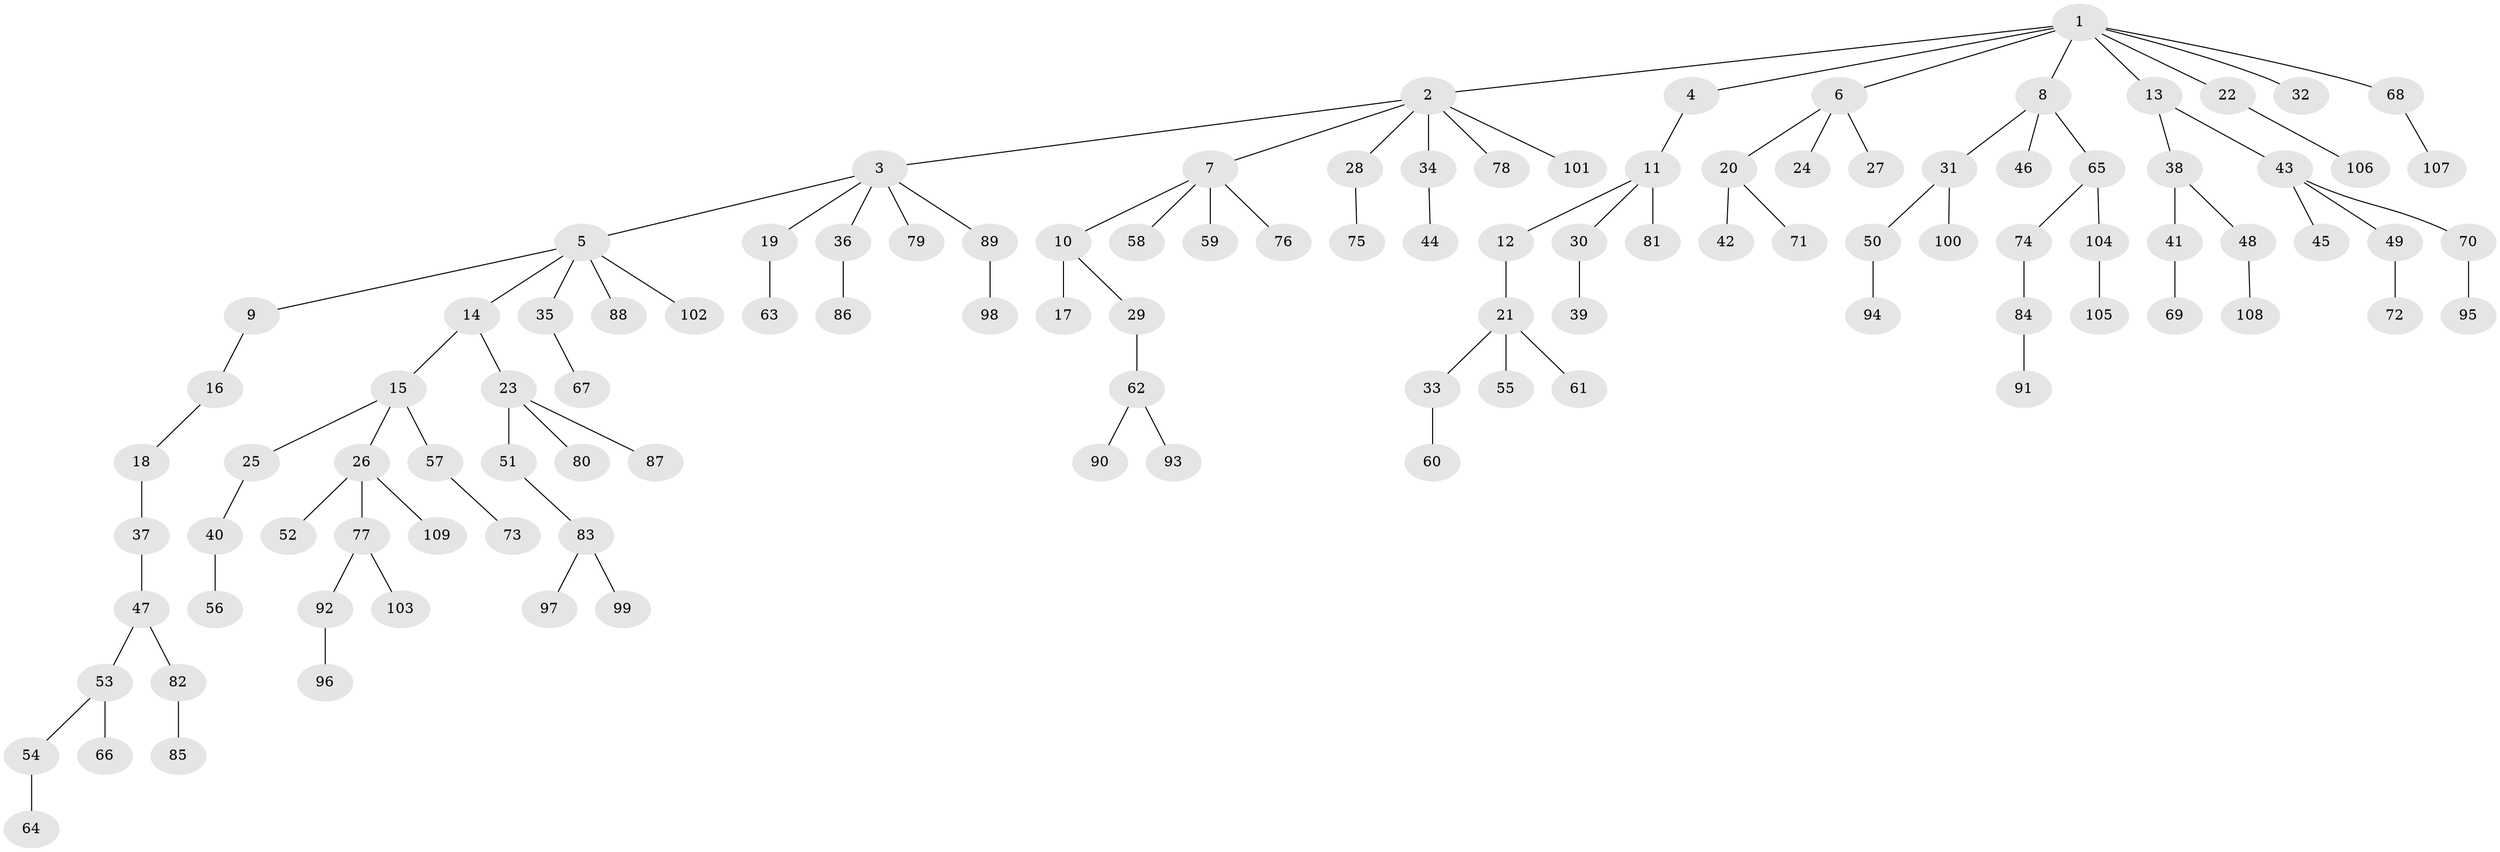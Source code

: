// Generated by graph-tools (version 1.1) at 2025/02/03/09/25 03:02:24]
// undirected, 109 vertices, 108 edges
graph export_dot {
graph [start="1"]
  node [color=gray90,style=filled];
  1;
  2;
  3;
  4;
  5;
  6;
  7;
  8;
  9;
  10;
  11;
  12;
  13;
  14;
  15;
  16;
  17;
  18;
  19;
  20;
  21;
  22;
  23;
  24;
  25;
  26;
  27;
  28;
  29;
  30;
  31;
  32;
  33;
  34;
  35;
  36;
  37;
  38;
  39;
  40;
  41;
  42;
  43;
  44;
  45;
  46;
  47;
  48;
  49;
  50;
  51;
  52;
  53;
  54;
  55;
  56;
  57;
  58;
  59;
  60;
  61;
  62;
  63;
  64;
  65;
  66;
  67;
  68;
  69;
  70;
  71;
  72;
  73;
  74;
  75;
  76;
  77;
  78;
  79;
  80;
  81;
  82;
  83;
  84;
  85;
  86;
  87;
  88;
  89;
  90;
  91;
  92;
  93;
  94;
  95;
  96;
  97;
  98;
  99;
  100;
  101;
  102;
  103;
  104;
  105;
  106;
  107;
  108;
  109;
  1 -- 2;
  1 -- 4;
  1 -- 6;
  1 -- 8;
  1 -- 13;
  1 -- 22;
  1 -- 32;
  1 -- 68;
  2 -- 3;
  2 -- 7;
  2 -- 28;
  2 -- 34;
  2 -- 78;
  2 -- 101;
  3 -- 5;
  3 -- 19;
  3 -- 36;
  3 -- 79;
  3 -- 89;
  4 -- 11;
  5 -- 9;
  5 -- 14;
  5 -- 35;
  5 -- 88;
  5 -- 102;
  6 -- 20;
  6 -- 24;
  6 -- 27;
  7 -- 10;
  7 -- 58;
  7 -- 59;
  7 -- 76;
  8 -- 31;
  8 -- 46;
  8 -- 65;
  9 -- 16;
  10 -- 17;
  10 -- 29;
  11 -- 12;
  11 -- 30;
  11 -- 81;
  12 -- 21;
  13 -- 38;
  13 -- 43;
  14 -- 15;
  14 -- 23;
  15 -- 25;
  15 -- 26;
  15 -- 57;
  16 -- 18;
  18 -- 37;
  19 -- 63;
  20 -- 42;
  20 -- 71;
  21 -- 33;
  21 -- 55;
  21 -- 61;
  22 -- 106;
  23 -- 51;
  23 -- 80;
  23 -- 87;
  25 -- 40;
  26 -- 52;
  26 -- 77;
  26 -- 109;
  28 -- 75;
  29 -- 62;
  30 -- 39;
  31 -- 50;
  31 -- 100;
  33 -- 60;
  34 -- 44;
  35 -- 67;
  36 -- 86;
  37 -- 47;
  38 -- 41;
  38 -- 48;
  40 -- 56;
  41 -- 69;
  43 -- 45;
  43 -- 49;
  43 -- 70;
  47 -- 53;
  47 -- 82;
  48 -- 108;
  49 -- 72;
  50 -- 94;
  51 -- 83;
  53 -- 54;
  53 -- 66;
  54 -- 64;
  57 -- 73;
  62 -- 90;
  62 -- 93;
  65 -- 74;
  65 -- 104;
  68 -- 107;
  70 -- 95;
  74 -- 84;
  77 -- 92;
  77 -- 103;
  82 -- 85;
  83 -- 97;
  83 -- 99;
  84 -- 91;
  89 -- 98;
  92 -- 96;
  104 -- 105;
}
